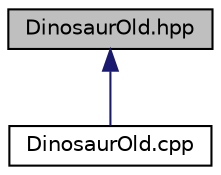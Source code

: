 digraph "DinosaurOld.hpp"
{
  edge [fontname="Helvetica",fontsize="10",labelfontname="Helvetica",labelfontsize="10"];
  node [fontname="Helvetica",fontsize="10",shape=record];
  Node1 [label="DinosaurOld.hpp",height=0.2,width=0.4,color="black", fillcolor="grey75", style="filled", fontcolor="black"];
  Node1 -> Node2 [dir="back",color="midnightblue",fontsize="10",style="solid"];
  Node2 [label="DinosaurOld.cpp",height=0.2,width=0.4,color="black", fillcolor="white", style="filled",URL="$DinosaurOld_8cpp.html"];
}
